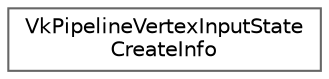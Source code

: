 digraph "类继承关系图"
{
 // LATEX_PDF_SIZE
  bgcolor="transparent";
  edge [fontname=Helvetica,fontsize=10,labelfontname=Helvetica,labelfontsize=10];
  node [fontname=Helvetica,fontsize=10,shape=box,height=0.2,width=0.4];
  rankdir="LR";
  Node0 [id="Node000000",label="VkPipelineVertexInputState\lCreateInfo",height=0.2,width=0.4,color="grey40", fillcolor="white", style="filled",URL="$struct_vk_pipeline_vertex_input_state_create_info.html",tooltip=" "];
}
